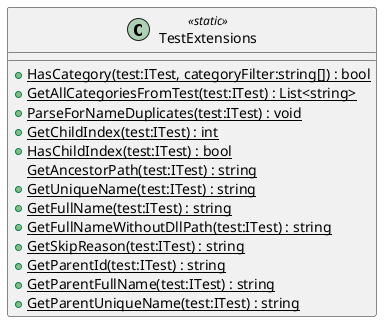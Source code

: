 @startuml
class TestExtensions <<static>> {
    + {static} HasCategory(test:ITest, categoryFilter:string[]) : bool
    + {static} GetAllCategoriesFromTest(test:ITest) : List<string>
    + {static} ParseForNameDuplicates(test:ITest) : void
    + {static} GetChildIndex(test:ITest) : int
    + {static} HasChildIndex(test:ITest) : bool
    {static} GetAncestorPath(test:ITest) : string
    + {static} GetUniqueName(test:ITest) : string
    + {static} GetFullName(test:ITest) : string
    + {static} GetFullNameWithoutDllPath(test:ITest) : string
    + {static} GetSkipReason(test:ITest) : string
    + {static} GetParentId(test:ITest) : string
    + {static} GetParentFullName(test:ITest) : string
    + {static} GetParentUniqueName(test:ITest) : string
}
@enduml
